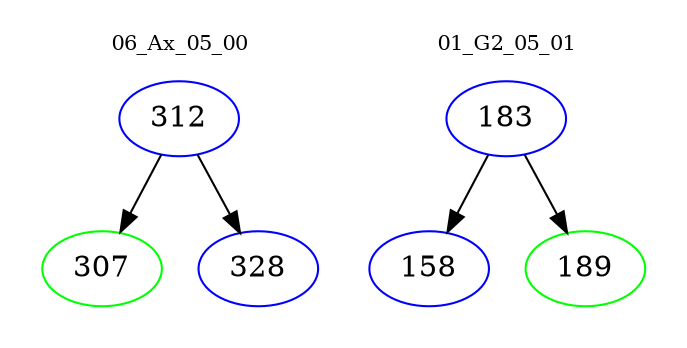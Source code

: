 digraph{
subgraph cluster_0 {
color = white
label = "06_Ax_05_00";
fontsize=10;
T0_312 [label="312", color="blue"]
T0_312 -> T0_307 [color="black"]
T0_307 [label="307", color="green"]
T0_312 -> T0_328 [color="black"]
T0_328 [label="328", color="blue"]
}
subgraph cluster_1 {
color = white
label = "01_G2_05_01";
fontsize=10;
T1_183 [label="183", color="blue"]
T1_183 -> T1_158 [color="black"]
T1_158 [label="158", color="blue"]
T1_183 -> T1_189 [color="black"]
T1_189 [label="189", color="green"]
}
}
